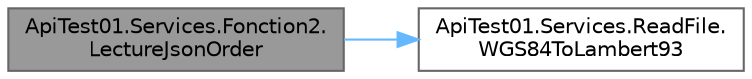 digraph "ApiTest01.Services.Fonction2.LectureJsonOrder"
{
 // LATEX_PDF_SIZE
  bgcolor="transparent";
  edge [fontname=Helvetica,fontsize=10,labelfontname=Helvetica,labelfontsize=10];
  node [fontname=Helvetica,fontsize=10,shape=box,height=0.2,width=0.4];
  rankdir="LR";
  Node1 [id="Node000001",label="ApiTest01.Services.Fonction2.\lLectureJsonOrder",height=0.2,width=0.4,color="gray40", fillcolor="grey60", style="filled", fontcolor="black",tooltip=" "];
  Node1 -> Node2 [id="edge1_Node000001_Node000002",color="steelblue1",style="solid",tooltip=" "];
  Node2 [id="Node000002",label="ApiTest01.Services.ReadFile.\lWGS84ToLambert93",height=0.2,width=0.4,color="grey40", fillcolor="white", style="filled",URL="$class_api_test01_1_1_services_1_1_read_file.html#ac26fc4e2dbda1b5f99d37e01dfe9bb83",tooltip="WGS the s84 to lambert93."];
}
